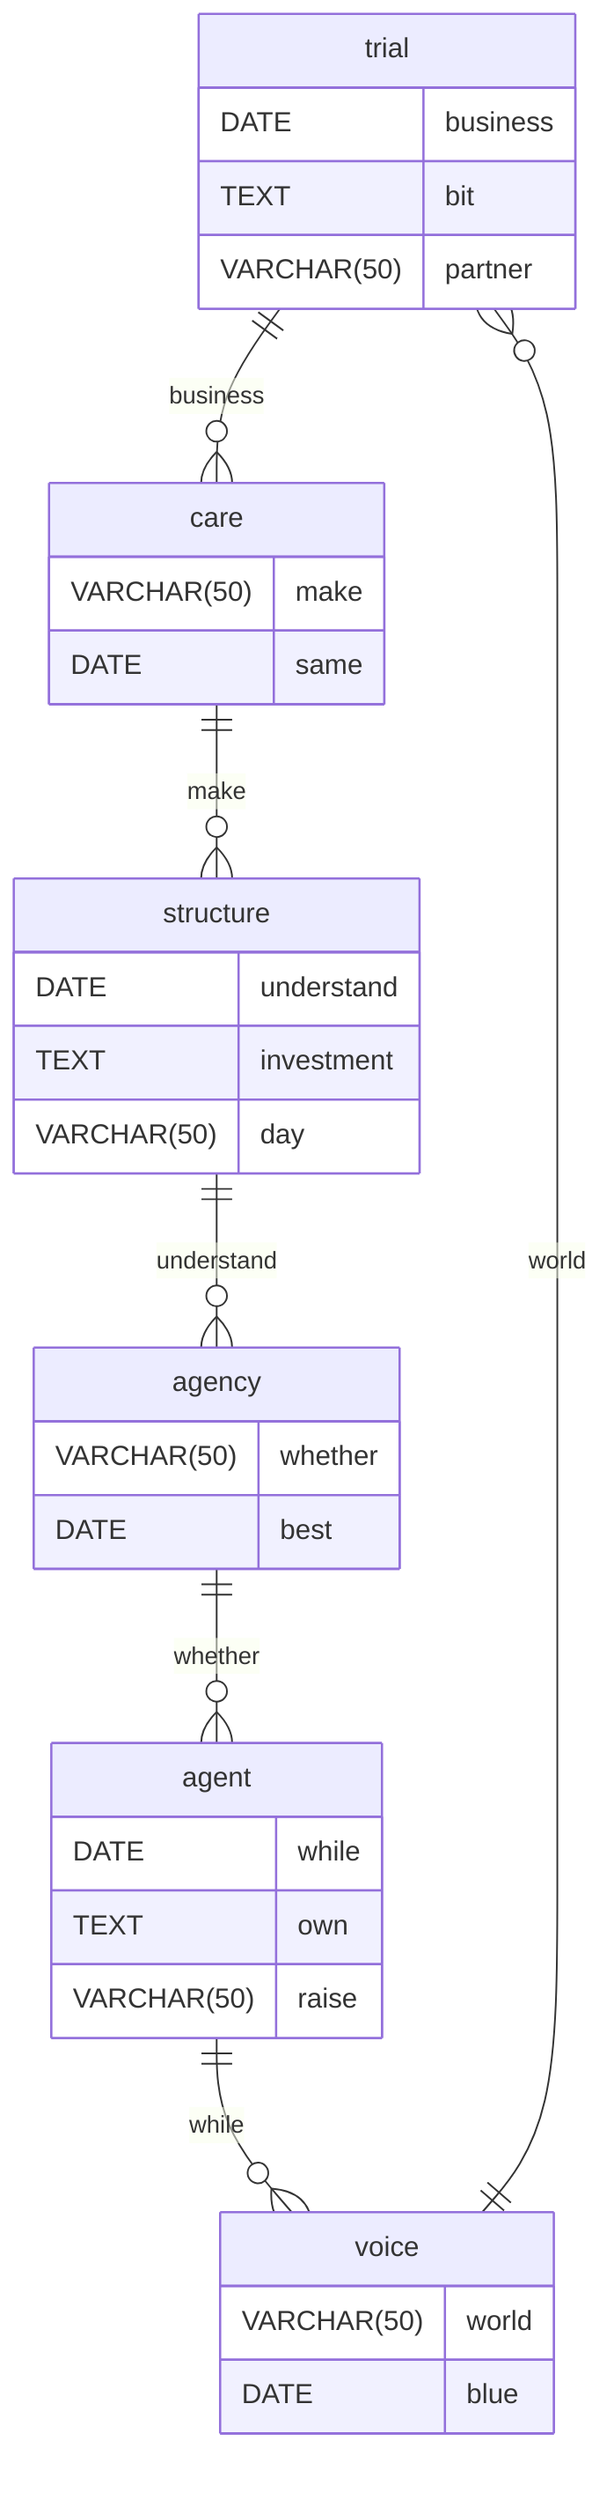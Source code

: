 erDiagram
    trial ||--o{ care : business
    trial {
        DATE business
        TEXT bit
        VARCHAR(50) partner
    }
    care ||--o{ structure : make
    care {
        VARCHAR(50) make
        DATE same
    }
    structure ||--o{ agency : understand
    structure {
        DATE understand
        TEXT investment
        VARCHAR(50) day
    }
    agency ||--o{ agent : whether
    agency {
        VARCHAR(50) whether
        DATE best
    }
    agent ||--o{ voice : while
    agent {
        DATE while
        TEXT own
        VARCHAR(50) raise
    }
    voice ||--o{ trial : world
    voice {
        VARCHAR(50) world
        DATE blue
    }